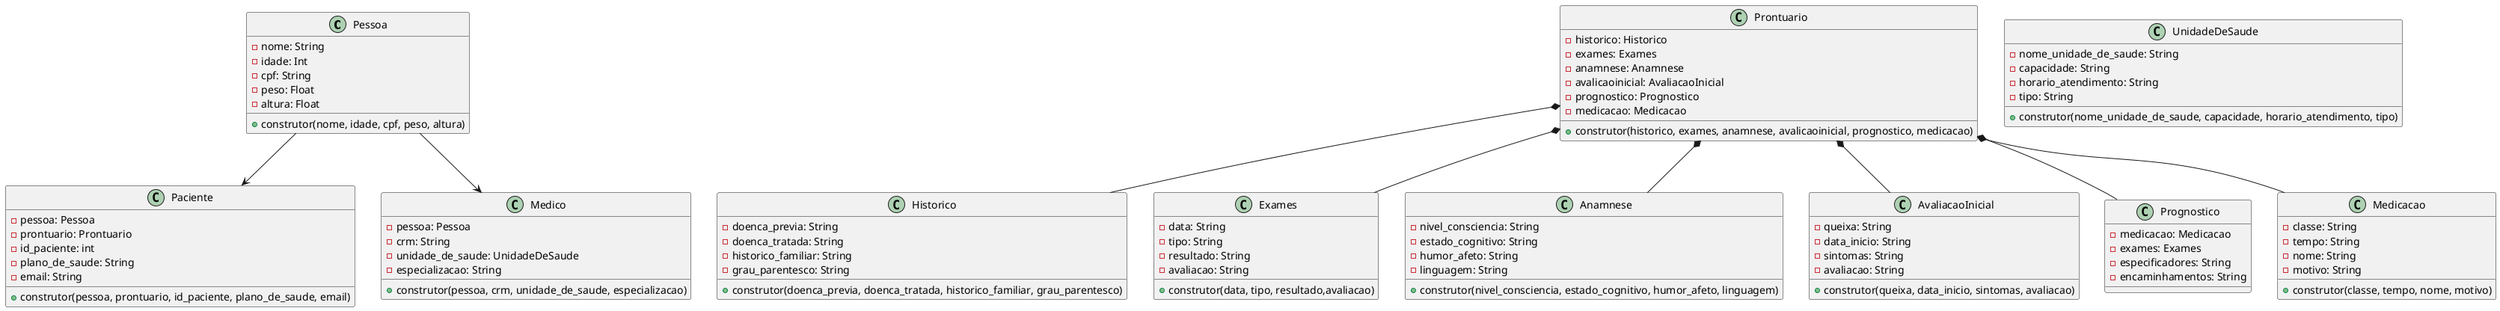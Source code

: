 @startuml diagrama

class Pessoa {
    - nome: String
    - idade: Int
    - cpf: String
    - peso: Float
    - altura: Float
    + construtor(nome, idade, cpf, peso, altura)
}

class Paciente {
    - pessoa: Pessoa
    - prontuario: Prontuario
    - id_paciente: int
    - plano_de_saude: String
    - email: String
    + construtor(pessoa, prontuario, id_paciente, plano_de_saude, email)
}

class Medico {
    - pessoa: Pessoa
    - crm: String
    - unidade_de_saude: UnidadeDeSaude
    - especializacao: String
    + construtor(pessoa, crm, unidade_de_saude, especializacao)
}

class Prontuario {
    - historico: Historico
    - exames: Exames
    - anamnese: Anamnese 
    - avalicaoinicial: AvaliacaoInicial
    - prognostico: Prognostico
    - medicacao: Medicacao
    + construtor(historico, exames, anamnese, avalicaoinicial, prognostico, medicacao)
}
class UnidadeDeSaude {
    - nome_unidade_de_saude: String
    - capacidade: String
    - horario_atendimento: String
    - tipo: String 
    + construtor(nome_unidade_de_saude, capacidade, horario_atendimento, tipo)
}

class Historico {
    - doenca_previa: String
    - doenca_tratada: String
    - historico_familiar: String
    - grau_parentesco: String
    + construtor(doenca_previa, doenca_tratada, historico_familiar, grau_parentesco)
}

class Exames {
    - data: String
    - tipo: String
    - resultado: String
    - avaliacao: String
    + construtor(data, tipo, resultado,avaliacao)
}

class Anamnese {
    - nivel_consciencia: String
    - estado_cognitivo: String
    - humor_afeto: String
    - linguagem: String
    + construtor(nivel_consciencia, estado_cognitivo, humor_afeto, linguagem)
}

class AvaliacaoInicial {
    - queixa: String
    - data_inicio: String
    - sintomas: String
    - avaliacao: String
    + construtor(queixa, data_inicio, sintomas, avaliacao)
}

class Prognostico {
    - medicacao: Medicacao
    - exames: Exames
    - especificadores: String
    - encaminhamentos: String
}

class Medicacao {
    - classe: String
    - tempo: String
    - nome: String
    - motivo: String
    + construtor(classe, tempo, nome, motivo)
}

Pessoa --> Paciente
Pessoa --> Medico 
Prontuario *-- Historico
Prontuario *-- Exames
Prontuario *-- Anamnese
Prontuario *-- AvaliacaoInicial
Prontuario *-- Prognostico
Prontuario *-- Medicacao

@enduml